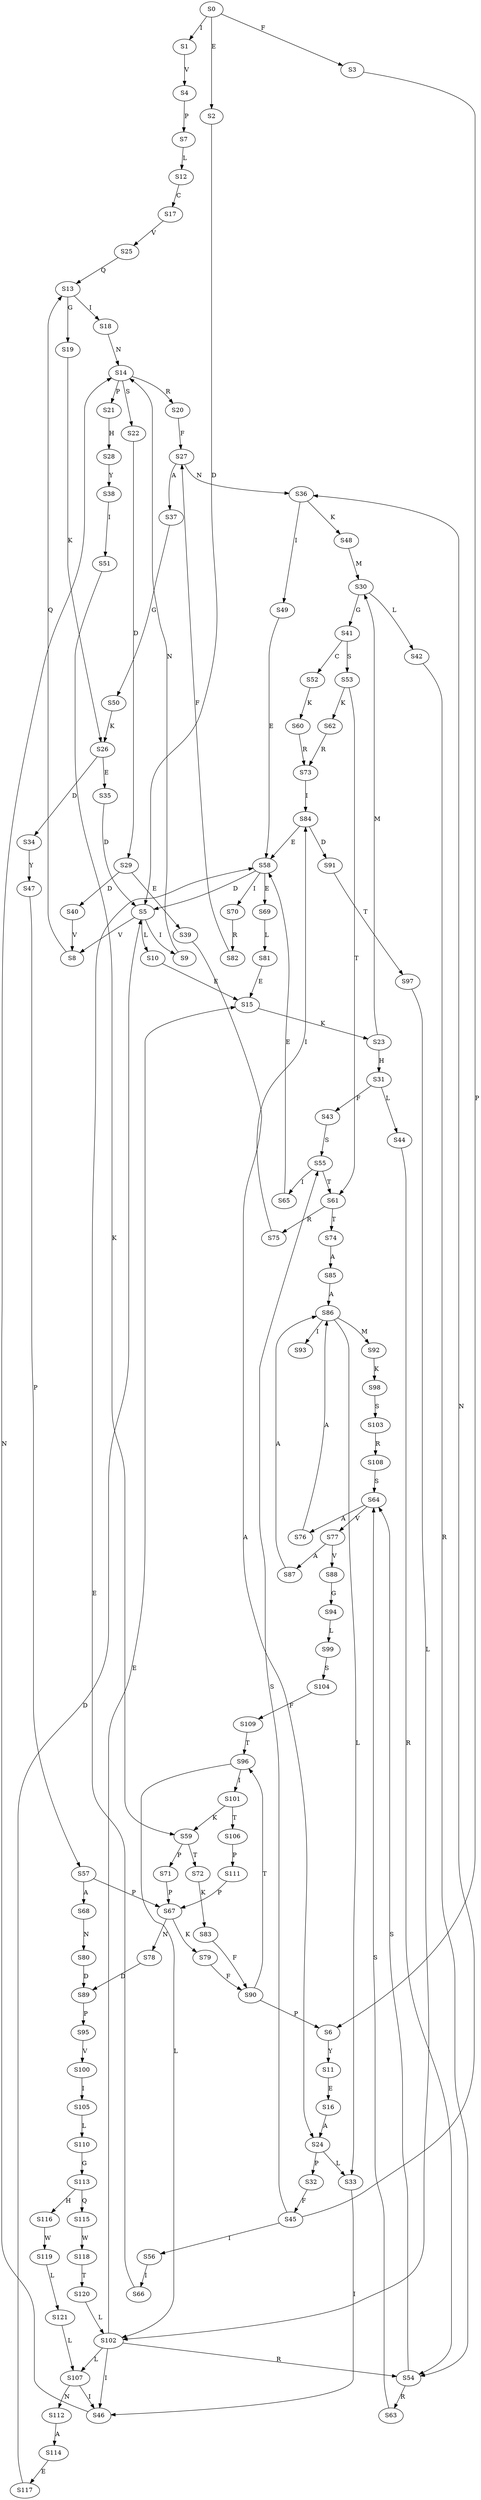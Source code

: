 strict digraph  {
	S0 -> S1 [ label = I ];
	S0 -> S2 [ label = E ];
	S0 -> S3 [ label = F ];
	S1 -> S4 [ label = V ];
	S2 -> S5 [ label = D ];
	S3 -> S6 [ label = P ];
	S4 -> S7 [ label = P ];
	S5 -> S8 [ label = V ];
	S5 -> S9 [ label = I ];
	S5 -> S10 [ label = L ];
	S6 -> S11 [ label = Y ];
	S7 -> S12 [ label = L ];
	S8 -> S13 [ label = Q ];
	S9 -> S14 [ label = N ];
	S10 -> S15 [ label = E ];
	S11 -> S16 [ label = E ];
	S12 -> S17 [ label = C ];
	S13 -> S18 [ label = I ];
	S13 -> S19 [ label = G ];
	S14 -> S20 [ label = R ];
	S14 -> S21 [ label = P ];
	S14 -> S22 [ label = S ];
	S15 -> S23 [ label = K ];
	S16 -> S24 [ label = A ];
	S17 -> S25 [ label = V ];
	S18 -> S14 [ label = N ];
	S19 -> S26 [ label = K ];
	S20 -> S27 [ label = F ];
	S21 -> S28 [ label = H ];
	S22 -> S29 [ label = D ];
	S23 -> S30 [ label = M ];
	S23 -> S31 [ label = H ];
	S24 -> S32 [ label = P ];
	S24 -> S33 [ label = L ];
	S25 -> S13 [ label = Q ];
	S26 -> S34 [ label = D ];
	S26 -> S35 [ label = E ];
	S27 -> S36 [ label = N ];
	S27 -> S37 [ label = A ];
	S28 -> S38 [ label = Y ];
	S29 -> S39 [ label = E ];
	S29 -> S40 [ label = D ];
	S30 -> S41 [ label = G ];
	S30 -> S42 [ label = L ];
	S31 -> S43 [ label = F ];
	S31 -> S44 [ label = L ];
	S32 -> S45 [ label = F ];
	S33 -> S46 [ label = I ];
	S34 -> S47 [ label = Y ];
	S35 -> S5 [ label = D ];
	S36 -> S48 [ label = K ];
	S36 -> S49 [ label = I ];
	S37 -> S50 [ label = G ];
	S38 -> S51 [ label = I ];
	S39 -> S24 [ label = A ];
	S40 -> S8 [ label = V ];
	S41 -> S52 [ label = C ];
	S41 -> S53 [ label = S ];
	S42 -> S54 [ label = R ];
	S43 -> S55 [ label = S ];
	S44 -> S54 [ label = R ];
	S45 -> S36 [ label = N ];
	S45 -> S55 [ label = S ];
	S45 -> S56 [ label = I ];
	S46 -> S14 [ label = N ];
	S47 -> S57 [ label = P ];
	S48 -> S30 [ label = M ];
	S49 -> S58 [ label = E ];
	S50 -> S26 [ label = K ];
	S51 -> S59 [ label = K ];
	S52 -> S60 [ label = K ];
	S53 -> S61 [ label = T ];
	S53 -> S62 [ label = K ];
	S54 -> S63 [ label = R ];
	S54 -> S64 [ label = S ];
	S55 -> S65 [ label = I ];
	S55 -> S61 [ label = T ];
	S56 -> S66 [ label = I ];
	S57 -> S67 [ label = P ];
	S57 -> S68 [ label = A ];
	S58 -> S69 [ label = E ];
	S58 -> S70 [ label = I ];
	S58 -> S5 [ label = D ];
	S59 -> S71 [ label = P ];
	S59 -> S72 [ label = T ];
	S60 -> S73 [ label = R ];
	S61 -> S74 [ label = T ];
	S61 -> S75 [ label = R ];
	S62 -> S73 [ label = R ];
	S63 -> S64 [ label = S ];
	S64 -> S76 [ label = A ];
	S64 -> S77 [ label = V ];
	S65 -> S58 [ label = E ];
	S66 -> S58 [ label = E ];
	S67 -> S78 [ label = N ];
	S67 -> S79 [ label = K ];
	S68 -> S80 [ label = N ];
	S69 -> S81 [ label = L ];
	S70 -> S82 [ label = R ];
	S71 -> S67 [ label = P ];
	S72 -> S83 [ label = K ];
	S73 -> S84 [ label = I ];
	S74 -> S85 [ label = A ];
	S75 -> S84 [ label = I ];
	S76 -> S86 [ label = A ];
	S77 -> S87 [ label = A ];
	S77 -> S88 [ label = V ];
	S78 -> S89 [ label = D ];
	S79 -> S90 [ label = F ];
	S80 -> S89 [ label = D ];
	S81 -> S15 [ label = E ];
	S82 -> S27 [ label = F ];
	S83 -> S90 [ label = F ];
	S84 -> S58 [ label = E ];
	S84 -> S91 [ label = D ];
	S85 -> S86 [ label = A ];
	S86 -> S92 [ label = M ];
	S86 -> S33 [ label = L ];
	S86 -> S93 [ label = I ];
	S87 -> S86 [ label = A ];
	S88 -> S94 [ label = G ];
	S89 -> S95 [ label = P ];
	S90 -> S6 [ label = P ];
	S90 -> S96 [ label = T ];
	S91 -> S97 [ label = T ];
	S92 -> S98 [ label = K ];
	S94 -> S99 [ label = L ];
	S95 -> S100 [ label = V ];
	S96 -> S101 [ label = I ];
	S96 -> S102 [ label = L ];
	S97 -> S102 [ label = L ];
	S98 -> S103 [ label = S ];
	S99 -> S104 [ label = S ];
	S100 -> S105 [ label = I ];
	S101 -> S59 [ label = K ];
	S101 -> S106 [ label = T ];
	S102 -> S107 [ label = L ];
	S102 -> S15 [ label = E ];
	S102 -> S54 [ label = R ];
	S102 -> S46 [ label = I ];
	S103 -> S108 [ label = R ];
	S104 -> S109 [ label = F ];
	S105 -> S110 [ label = L ];
	S106 -> S111 [ label = P ];
	S107 -> S112 [ label = N ];
	S107 -> S46 [ label = I ];
	S108 -> S64 [ label = S ];
	S109 -> S96 [ label = T ];
	S110 -> S113 [ label = G ];
	S111 -> S67 [ label = P ];
	S112 -> S114 [ label = A ];
	S113 -> S115 [ label = Q ];
	S113 -> S116 [ label = H ];
	S114 -> S117 [ label = E ];
	S115 -> S118 [ label = W ];
	S116 -> S119 [ label = W ];
	S117 -> S5 [ label = D ];
	S118 -> S120 [ label = T ];
	S119 -> S121 [ label = L ];
	S120 -> S102 [ label = L ];
	S121 -> S107 [ label = L ];
}
